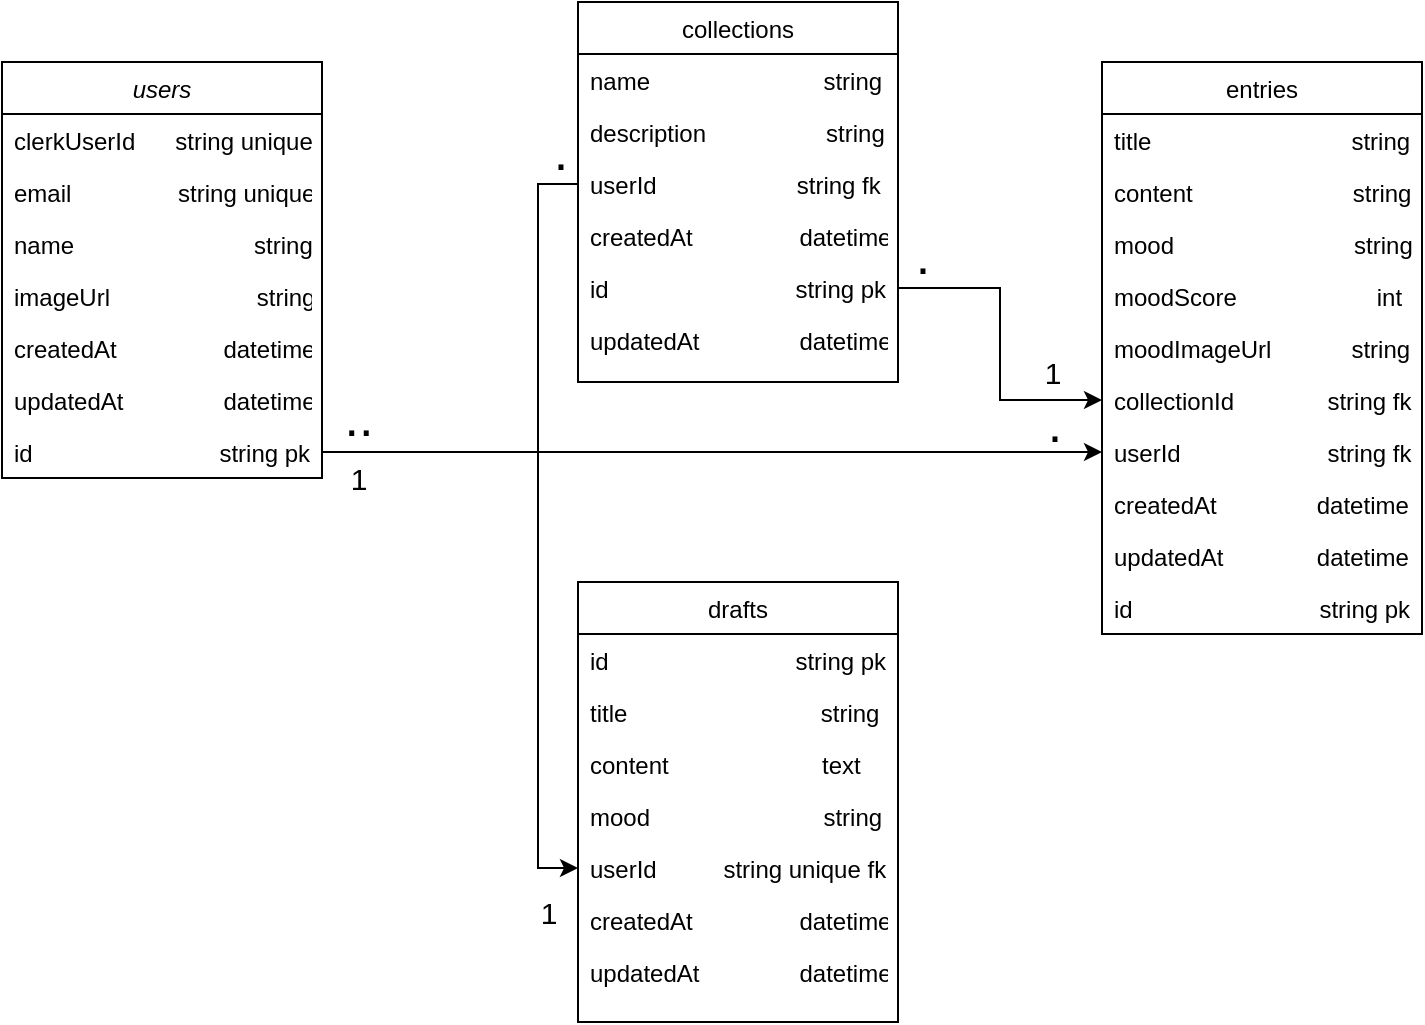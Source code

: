 <mxfile version="26.1.1">
  <diagram id="C5RBs43oDa-KdzZeNtuy" name="Page-1">
    <mxGraphModel dx="954" dy="612" grid="1" gridSize="10" guides="1" tooltips="1" connect="1" arrows="1" fold="1" page="1" pageScale="1" pageWidth="827" pageHeight="1169" math="0" shadow="0">
      <root>
        <mxCell id="WIyWlLk6GJQsqaUBKTNV-0" />
        <mxCell id="WIyWlLk6GJQsqaUBKTNV-1" parent="WIyWlLk6GJQsqaUBKTNV-0" />
        <mxCell id="zkfFHV4jXpPFQw0GAbJ--0" value="users" style="swimlane;fontStyle=2;align=center;verticalAlign=top;childLayout=stackLayout;horizontal=1;startSize=26;horizontalStack=0;resizeParent=1;resizeLast=0;collapsible=1;marginBottom=0;rounded=0;shadow=0;strokeWidth=1;" parent="WIyWlLk6GJQsqaUBKTNV-1" vertex="1">
          <mxGeometry x="50" y="80" width="160" height="208" as="geometry">
            <mxRectangle x="220" y="120" width="160" height="26" as="alternateBounds" />
          </mxGeometry>
        </mxCell>
        <mxCell id="zkfFHV4jXpPFQw0GAbJ--1" value="clerkUserId      string unique" style="text;align=left;verticalAlign=top;spacingLeft=4;spacingRight=4;overflow=hidden;rotatable=0;points=[[0,0.5],[1,0.5]];portConstraint=eastwest;" parent="zkfFHV4jXpPFQw0GAbJ--0" vertex="1">
          <mxGeometry y="26" width="160" height="26" as="geometry" />
        </mxCell>
        <mxCell id="zkfFHV4jXpPFQw0GAbJ--2" value="email                string unique" style="text;align=left;verticalAlign=top;spacingLeft=4;spacingRight=4;overflow=hidden;rotatable=0;points=[[0,0.5],[1,0.5]];portConstraint=eastwest;rounded=0;shadow=0;html=0;" parent="zkfFHV4jXpPFQw0GAbJ--0" vertex="1">
          <mxGeometry y="52" width="160" height="26" as="geometry" />
        </mxCell>
        <mxCell id="zkfFHV4jXpPFQw0GAbJ--3" value="name                           string&#xa;" style="text;align=left;verticalAlign=top;spacingLeft=4;spacingRight=4;overflow=hidden;rotatable=0;points=[[0,0.5],[1,0.5]];portConstraint=eastwest;rounded=0;shadow=0;html=0;" parent="zkfFHV4jXpPFQw0GAbJ--0" vertex="1">
          <mxGeometry y="78" width="160" height="26" as="geometry" />
        </mxCell>
        <mxCell id="zkfFHV4jXpPFQw0GAbJ--5" value="imageUrl                      string" style="text;align=left;verticalAlign=top;spacingLeft=4;spacingRight=4;overflow=hidden;rotatable=0;points=[[0,0.5],[1,0.5]];portConstraint=eastwest;" parent="zkfFHV4jXpPFQw0GAbJ--0" vertex="1">
          <mxGeometry y="104" width="160" height="26" as="geometry" />
        </mxCell>
        <mxCell id="ESbxZCRFYW3ynm4SLPB8-1" value="createdAt                datetime" style="text;align=left;verticalAlign=top;spacingLeft=4;spacingRight=4;overflow=hidden;rotatable=0;points=[[0,0.5],[1,0.5]];portConstraint=eastwest;" vertex="1" parent="zkfFHV4jXpPFQw0GAbJ--0">
          <mxGeometry y="130" width="160" height="26" as="geometry" />
        </mxCell>
        <mxCell id="ESbxZCRFYW3ynm4SLPB8-2" value="updatedAt               datetime" style="text;align=left;verticalAlign=top;spacingLeft=4;spacingRight=4;overflow=hidden;rotatable=0;points=[[0,0.5],[1,0.5]];portConstraint=eastwest;" vertex="1" parent="zkfFHV4jXpPFQw0GAbJ--0">
          <mxGeometry y="156" width="160" height="26" as="geometry" />
        </mxCell>
        <mxCell id="ESbxZCRFYW3ynm4SLPB8-3" value="id                            string pk" style="text;align=left;verticalAlign=top;spacingLeft=4;spacingRight=4;overflow=hidden;rotatable=0;points=[[0,0.5],[1,0.5]];portConstraint=eastwest;" vertex="1" parent="zkfFHV4jXpPFQw0GAbJ--0">
          <mxGeometry y="182" width="160" height="26" as="geometry" />
        </mxCell>
        <mxCell id="zkfFHV4jXpPFQw0GAbJ--17" value="collections" style="swimlane;fontStyle=0;align=center;verticalAlign=top;childLayout=stackLayout;horizontal=1;startSize=26;horizontalStack=0;resizeParent=1;resizeLast=0;collapsible=1;marginBottom=0;rounded=0;shadow=0;strokeWidth=1;" parent="WIyWlLk6GJQsqaUBKTNV-1" vertex="1">
          <mxGeometry x="338" y="50" width="160" height="190" as="geometry">
            <mxRectangle x="550" y="140" width="160" height="26" as="alternateBounds" />
          </mxGeometry>
        </mxCell>
        <mxCell id="zkfFHV4jXpPFQw0GAbJ--18" value="name                          string" style="text;align=left;verticalAlign=top;spacingLeft=4;spacingRight=4;overflow=hidden;rotatable=0;points=[[0,0.5],[1,0.5]];portConstraint=eastwest;" parent="zkfFHV4jXpPFQw0GAbJ--17" vertex="1">
          <mxGeometry y="26" width="160" height="26" as="geometry" />
        </mxCell>
        <mxCell id="zkfFHV4jXpPFQw0GAbJ--19" value="description                  string" style="text;align=left;verticalAlign=top;spacingLeft=4;spacingRight=4;overflow=hidden;rotatable=0;points=[[0,0.5],[1,0.5]];portConstraint=eastwest;rounded=0;shadow=0;html=0;" parent="zkfFHV4jXpPFQw0GAbJ--17" vertex="1">
          <mxGeometry y="52" width="160" height="26" as="geometry" />
        </mxCell>
        <mxCell id="zkfFHV4jXpPFQw0GAbJ--20" value="userId                     string fk" style="text;align=left;verticalAlign=top;spacingLeft=4;spacingRight=4;overflow=hidden;rotatable=0;points=[[0,0.5],[1,0.5]];portConstraint=eastwest;rounded=0;shadow=0;html=0;" parent="zkfFHV4jXpPFQw0GAbJ--17" vertex="1">
          <mxGeometry y="78" width="160" height="26" as="geometry" />
        </mxCell>
        <mxCell id="zkfFHV4jXpPFQw0GAbJ--21" value="createdAt                datetime" style="text;align=left;verticalAlign=top;spacingLeft=4;spacingRight=4;overflow=hidden;rotatable=0;points=[[0,0.5],[1,0.5]];portConstraint=eastwest;rounded=0;shadow=0;html=0;" parent="zkfFHV4jXpPFQw0GAbJ--17" vertex="1">
          <mxGeometry y="104" width="160" height="26" as="geometry" />
        </mxCell>
        <mxCell id="zkfFHV4jXpPFQw0GAbJ--22" value="id                            string pk" style="text;align=left;verticalAlign=top;spacingLeft=4;spacingRight=4;overflow=hidden;rotatable=0;points=[[0,0.5],[1,0.5]];portConstraint=eastwest;rounded=0;shadow=0;html=0;" parent="zkfFHV4jXpPFQw0GAbJ--17" vertex="1">
          <mxGeometry y="130" width="160" height="26" as="geometry" />
        </mxCell>
        <mxCell id="zkfFHV4jXpPFQw0GAbJ--24" value="updatedAt               datetime" style="text;align=left;verticalAlign=top;spacingLeft=4;spacingRight=4;overflow=hidden;rotatable=0;points=[[0,0.5],[1,0.5]];portConstraint=eastwest;" parent="zkfFHV4jXpPFQw0GAbJ--17" vertex="1">
          <mxGeometry y="156" width="160" height="26" as="geometry" />
        </mxCell>
        <mxCell id="ESbxZCRFYW3ynm4SLPB8-4" value="entries" style="swimlane;fontStyle=0;align=center;verticalAlign=top;childLayout=stackLayout;horizontal=1;startSize=26;horizontalStack=0;resizeParent=1;resizeLast=0;collapsible=1;marginBottom=0;rounded=0;shadow=0;strokeWidth=1;" vertex="1" parent="WIyWlLk6GJQsqaUBKTNV-1">
          <mxGeometry x="600" y="80" width="160" height="286" as="geometry">
            <mxRectangle x="550" y="140" width="160" height="26" as="alternateBounds" />
          </mxGeometry>
        </mxCell>
        <mxCell id="ESbxZCRFYW3ynm4SLPB8-5" value="title                              string" style="text;align=left;verticalAlign=top;spacingLeft=4;spacingRight=4;overflow=hidden;rotatable=0;points=[[0,0.5],[1,0.5]];portConstraint=eastwest;" vertex="1" parent="ESbxZCRFYW3ynm4SLPB8-4">
          <mxGeometry y="26" width="160" height="26" as="geometry" />
        </mxCell>
        <mxCell id="ESbxZCRFYW3ynm4SLPB8-6" value="content                        string" style="text;align=left;verticalAlign=top;spacingLeft=4;spacingRight=4;overflow=hidden;rotatable=0;points=[[0,0.5],[1,0.5]];portConstraint=eastwest;rounded=0;shadow=0;html=0;" vertex="1" parent="ESbxZCRFYW3ynm4SLPB8-4">
          <mxGeometry y="52" width="160" height="26" as="geometry" />
        </mxCell>
        <mxCell id="ESbxZCRFYW3ynm4SLPB8-7" value="mood                           string" style="text;align=left;verticalAlign=top;spacingLeft=4;spacingRight=4;overflow=hidden;rotatable=0;points=[[0,0.5],[1,0.5]];portConstraint=eastwest;rounded=0;shadow=0;html=0;" vertex="1" parent="ESbxZCRFYW3ynm4SLPB8-4">
          <mxGeometry y="78" width="160" height="26" as="geometry" />
        </mxCell>
        <mxCell id="ESbxZCRFYW3ynm4SLPB8-8" value="moodScore                     int" style="text;align=left;verticalAlign=top;spacingLeft=4;spacingRight=4;overflow=hidden;rotatable=0;points=[[0,0.5],[1,0.5]];portConstraint=eastwest;rounded=0;shadow=0;html=0;" vertex="1" parent="ESbxZCRFYW3ynm4SLPB8-4">
          <mxGeometry y="104" width="160" height="26" as="geometry" />
        </mxCell>
        <mxCell id="ESbxZCRFYW3ynm4SLPB8-9" value="moodImageUrl            string" style="text;align=left;verticalAlign=top;spacingLeft=4;spacingRight=4;overflow=hidden;rotatable=0;points=[[0,0.5],[1,0.5]];portConstraint=eastwest;rounded=0;shadow=0;html=0;" vertex="1" parent="ESbxZCRFYW3ynm4SLPB8-4">
          <mxGeometry y="130" width="160" height="26" as="geometry" />
        </mxCell>
        <mxCell id="ESbxZCRFYW3ynm4SLPB8-10" value="collectionId              string fk" style="text;align=left;verticalAlign=top;spacingLeft=4;spacingRight=4;overflow=hidden;rotatable=0;points=[[0,0.5],[1,0.5]];portConstraint=eastwest;" vertex="1" parent="ESbxZCRFYW3ynm4SLPB8-4">
          <mxGeometry y="156" width="160" height="26" as="geometry" />
        </mxCell>
        <mxCell id="ESbxZCRFYW3ynm4SLPB8-11" value="userId                      string fk" style="text;align=left;verticalAlign=top;spacingLeft=4;spacingRight=4;overflow=hidden;rotatable=0;points=[[0,0.5],[1,0.5]];portConstraint=eastwest;" vertex="1" parent="ESbxZCRFYW3ynm4SLPB8-4">
          <mxGeometry y="182" width="160" height="26" as="geometry" />
        </mxCell>
        <mxCell id="ESbxZCRFYW3ynm4SLPB8-12" value="createdAt               datetime" style="text;align=left;verticalAlign=top;spacingLeft=4;spacingRight=4;overflow=hidden;rotatable=0;points=[[0,0.5],[1,0.5]];portConstraint=eastwest;" vertex="1" parent="ESbxZCRFYW3ynm4SLPB8-4">
          <mxGeometry y="208" width="160" height="26" as="geometry" />
        </mxCell>
        <mxCell id="ESbxZCRFYW3ynm4SLPB8-13" value="updatedAt              datetime" style="text;align=left;verticalAlign=top;spacingLeft=4;spacingRight=4;overflow=hidden;rotatable=0;points=[[0,0.5],[1,0.5]];portConstraint=eastwest;" vertex="1" parent="ESbxZCRFYW3ynm4SLPB8-4">
          <mxGeometry y="234" width="160" height="26" as="geometry" />
        </mxCell>
        <mxCell id="ESbxZCRFYW3ynm4SLPB8-25" value="id                            string pk" style="text;align=left;verticalAlign=top;spacingLeft=4;spacingRight=4;overflow=hidden;rotatable=0;points=[[0,0.5],[1,0.5]];portConstraint=eastwest;" vertex="1" parent="ESbxZCRFYW3ynm4SLPB8-4">
          <mxGeometry y="260" width="160" height="26" as="geometry" />
        </mxCell>
        <mxCell id="ESbxZCRFYW3ynm4SLPB8-14" value="drafts" style="swimlane;fontStyle=0;align=center;verticalAlign=top;childLayout=stackLayout;horizontal=1;startSize=26;horizontalStack=0;resizeParent=1;resizeLast=0;collapsible=1;marginBottom=0;rounded=0;shadow=0;strokeWidth=1;" vertex="1" parent="WIyWlLk6GJQsqaUBKTNV-1">
          <mxGeometry x="338" y="340" width="160" height="220" as="geometry">
            <mxRectangle x="550" y="140" width="160" height="26" as="alternateBounds" />
          </mxGeometry>
        </mxCell>
        <mxCell id="ESbxZCRFYW3ynm4SLPB8-15" value="id                            string pk" style="text;align=left;verticalAlign=top;spacingLeft=4;spacingRight=4;overflow=hidden;rotatable=0;points=[[0,0.5],[1,0.5]];portConstraint=eastwest;" vertex="1" parent="ESbxZCRFYW3ynm4SLPB8-14">
          <mxGeometry y="26" width="160" height="26" as="geometry" />
        </mxCell>
        <mxCell id="ESbxZCRFYW3ynm4SLPB8-16" value="title                             string" style="text;align=left;verticalAlign=top;spacingLeft=4;spacingRight=4;overflow=hidden;rotatable=0;points=[[0,0.5],[1,0.5]];portConstraint=eastwest;rounded=0;shadow=0;html=0;" vertex="1" parent="ESbxZCRFYW3ynm4SLPB8-14">
          <mxGeometry y="52" width="160" height="26" as="geometry" />
        </mxCell>
        <mxCell id="ESbxZCRFYW3ynm4SLPB8-17" value="content                       text" style="text;align=left;verticalAlign=top;spacingLeft=4;spacingRight=4;overflow=hidden;rotatable=0;points=[[0,0.5],[1,0.5]];portConstraint=eastwest;rounded=0;shadow=0;html=0;" vertex="1" parent="ESbxZCRFYW3ynm4SLPB8-14">
          <mxGeometry y="78" width="160" height="26" as="geometry" />
        </mxCell>
        <mxCell id="ESbxZCRFYW3ynm4SLPB8-18" value="mood                          string" style="text;align=left;verticalAlign=top;spacingLeft=4;spacingRight=4;overflow=hidden;rotatable=0;points=[[0,0.5],[1,0.5]];portConstraint=eastwest;rounded=0;shadow=0;html=0;" vertex="1" parent="ESbxZCRFYW3ynm4SLPB8-14">
          <mxGeometry y="104" width="160" height="26" as="geometry" />
        </mxCell>
        <mxCell id="ESbxZCRFYW3ynm4SLPB8-19" value="userId          string unique fk" style="text;align=left;verticalAlign=top;spacingLeft=4;spacingRight=4;overflow=hidden;rotatable=0;points=[[0,0.5],[1,0.5]];portConstraint=eastwest;rounded=0;shadow=0;html=0;" vertex="1" parent="ESbxZCRFYW3ynm4SLPB8-14">
          <mxGeometry y="130" width="160" height="26" as="geometry" />
        </mxCell>
        <mxCell id="ESbxZCRFYW3ynm4SLPB8-22" value="createdAt                datetime" style="text;align=left;verticalAlign=top;spacingLeft=4;spacingRight=4;overflow=hidden;rotatable=0;points=[[0,0.5],[1,0.5]];portConstraint=eastwest;" vertex="1" parent="ESbxZCRFYW3ynm4SLPB8-14">
          <mxGeometry y="156" width="160" height="26" as="geometry" />
        </mxCell>
        <mxCell id="ESbxZCRFYW3ynm4SLPB8-23" value="updatedAt               datetime" style="text;align=left;verticalAlign=top;spacingLeft=4;spacingRight=4;overflow=hidden;rotatable=0;points=[[0,0.5],[1,0.5]];portConstraint=eastwest;" vertex="1" parent="ESbxZCRFYW3ynm4SLPB8-14">
          <mxGeometry y="182" width="160" height="26" as="geometry" />
        </mxCell>
        <mxCell id="ESbxZCRFYW3ynm4SLPB8-30" style="edgeStyle=orthogonalEdgeStyle;rounded=0;orthogonalLoop=1;jettySize=auto;html=1;exitX=1;exitY=0.5;exitDx=0;exitDy=0;" edge="1" parent="WIyWlLk6GJQsqaUBKTNV-1" source="ESbxZCRFYW3ynm4SLPB8-3" target="ESbxZCRFYW3ynm4SLPB8-11">
          <mxGeometry relative="1" as="geometry" />
        </mxCell>
        <mxCell id="ESbxZCRFYW3ynm4SLPB8-31" style="edgeStyle=orthogonalEdgeStyle;rounded=0;orthogonalLoop=1;jettySize=auto;html=1;exitX=0;exitY=0.5;exitDx=0;exitDy=0;entryX=0;entryY=0.5;entryDx=0;entryDy=0;" edge="1" parent="WIyWlLk6GJQsqaUBKTNV-1" source="zkfFHV4jXpPFQw0GAbJ--20" target="ESbxZCRFYW3ynm4SLPB8-19">
          <mxGeometry relative="1" as="geometry" />
        </mxCell>
        <mxCell id="ESbxZCRFYW3ynm4SLPB8-32" style="edgeStyle=orthogonalEdgeStyle;rounded=0;orthogonalLoop=1;jettySize=auto;html=1;exitX=1;exitY=0.5;exitDx=0;exitDy=0;entryX=0;entryY=0.5;entryDx=0;entryDy=0;strokeColor=default;" edge="1" parent="WIyWlLk6GJQsqaUBKTNV-1" source="zkfFHV4jXpPFQw0GAbJ--22" target="ESbxZCRFYW3ynm4SLPB8-10">
          <mxGeometry relative="1" as="geometry" />
        </mxCell>
        <mxCell id="ESbxZCRFYW3ynm4SLPB8-33" value=".." style="text;html=1;align=center;verticalAlign=middle;resizable=0;points=[];autosize=1;strokeColor=none;fillColor=none;fontSize=26;" vertex="1" parent="WIyWlLk6GJQsqaUBKTNV-1">
          <mxGeometry x="208" y="238" width="40" height="40" as="geometry" />
        </mxCell>
        <mxCell id="ESbxZCRFYW3ynm4SLPB8-34" value="1" style="text;html=1;align=center;verticalAlign=middle;resizable=0;points=[];autosize=1;strokeColor=none;fillColor=none;fontSize=15;" vertex="1" parent="WIyWlLk6GJQsqaUBKTNV-1">
          <mxGeometry x="213" y="273" width="30" height="30" as="geometry" />
        </mxCell>
        <mxCell id="ESbxZCRFYW3ynm4SLPB8-35" value="1" style="text;html=1;align=center;verticalAlign=middle;resizable=0;points=[];autosize=1;strokeColor=none;fillColor=none;fontSize=15;" vertex="1" parent="WIyWlLk6GJQsqaUBKTNV-1">
          <mxGeometry x="560" y="220" width="30" height="30" as="geometry" />
        </mxCell>
        <mxCell id="ESbxZCRFYW3ynm4SLPB8-36" value="1" style="text;html=1;align=center;verticalAlign=middle;resizable=0;points=[];autosize=1;strokeColor=none;fillColor=none;fontSize=15;" vertex="1" parent="WIyWlLk6GJQsqaUBKTNV-1">
          <mxGeometry x="308" y="490" width="30" height="30" as="geometry" />
        </mxCell>
        <mxCell id="ESbxZCRFYW3ynm4SLPB8-37" value="." style="text;html=1;align=center;verticalAlign=middle;resizable=0;points=[];autosize=1;strokeColor=none;fillColor=none;fontSize=26;" vertex="1" parent="WIyWlLk6GJQsqaUBKTNV-1">
          <mxGeometry x="314" y="105" width="30" height="40" as="geometry" />
        </mxCell>
        <mxCell id="ESbxZCRFYW3ynm4SLPB8-38" value="." style="text;html=1;align=center;verticalAlign=middle;resizable=0;points=[];autosize=1;strokeColor=none;fillColor=none;fontSize=26;" vertex="1" parent="WIyWlLk6GJQsqaUBKTNV-1">
          <mxGeometry x="495" y="157" width="30" height="40" as="geometry" />
        </mxCell>
        <mxCell id="ESbxZCRFYW3ynm4SLPB8-39" value="." style="text;html=1;align=center;verticalAlign=middle;resizable=0;points=[];autosize=1;strokeColor=none;fillColor=none;fontSize=26;" vertex="1" parent="WIyWlLk6GJQsqaUBKTNV-1">
          <mxGeometry x="561" y="241" width="30" height="40" as="geometry" />
        </mxCell>
      </root>
    </mxGraphModel>
  </diagram>
</mxfile>
